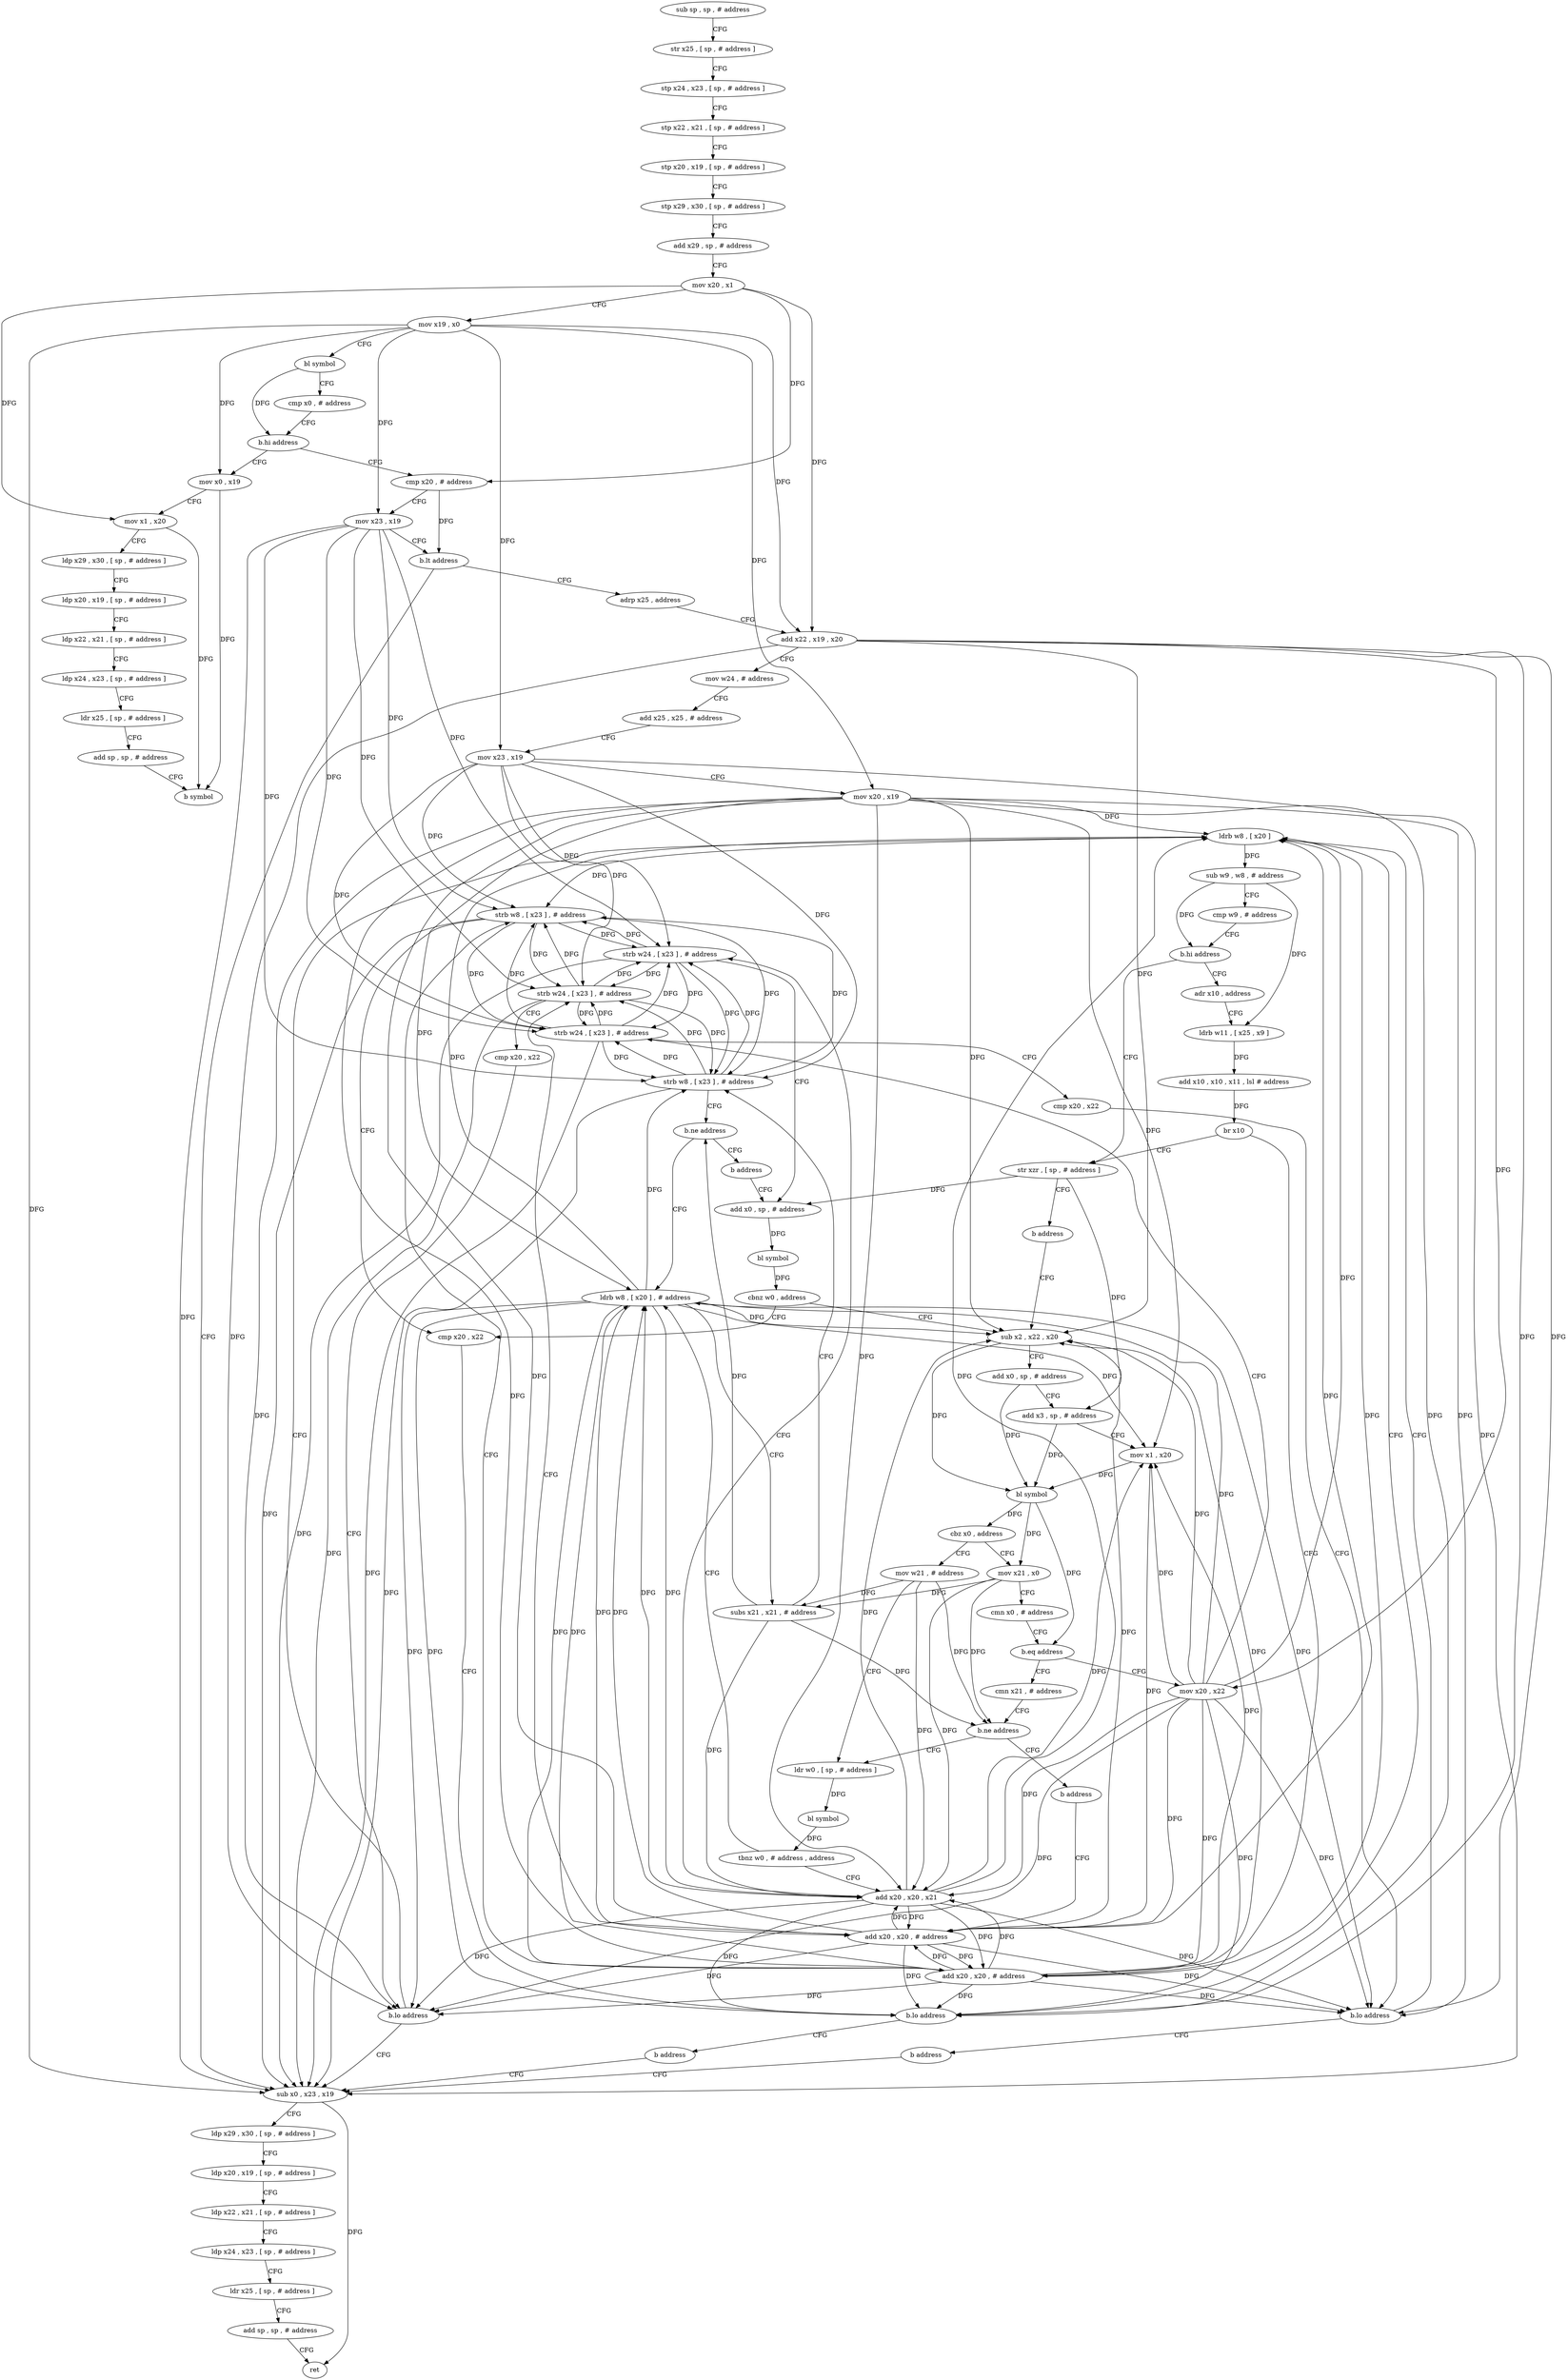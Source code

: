 digraph "func" {
"4264040" [label = "sub sp , sp , # address" ]
"4264044" [label = "str x25 , [ sp , # address ]" ]
"4264048" [label = "stp x24 , x23 , [ sp , # address ]" ]
"4264052" [label = "stp x22 , x21 , [ sp , # address ]" ]
"4264056" [label = "stp x20 , x19 , [ sp , # address ]" ]
"4264060" [label = "stp x29 , x30 , [ sp , # address ]" ]
"4264064" [label = "add x29 , sp , # address" ]
"4264068" [label = "mov x20 , x1" ]
"4264072" [label = "mov x19 , x0" ]
"4264076" [label = "bl symbol" ]
"4264080" [label = "cmp x0 , # address" ]
"4264084" [label = "b.hi address" ]
"4264124" [label = "cmp x20 , # address" ]
"4264088" [label = "mov x0 , x19" ]
"4264128" [label = "mov x23 , x19" ]
"4264132" [label = "b.lt address" ]
"4264360" [label = "sub x0 , x23 , x19" ]
"4264136" [label = "adrp x25 , address" ]
"4264092" [label = "mov x1 , x20" ]
"4264096" [label = "ldp x29 , x30 , [ sp , # address ]" ]
"4264100" [label = "ldp x20 , x19 , [ sp , # address ]" ]
"4264104" [label = "ldp x22 , x21 , [ sp , # address ]" ]
"4264108" [label = "ldp x24 , x23 , [ sp , # address ]" ]
"4264112" [label = "ldr x25 , [ sp , # address ]" ]
"4264116" [label = "add sp , sp , # address" ]
"4264120" [label = "b symbol" ]
"4264364" [label = "ldp x29 , x30 , [ sp , # address ]" ]
"4264368" [label = "ldp x20 , x19 , [ sp , # address ]" ]
"4264372" [label = "ldp x22 , x21 , [ sp , # address ]" ]
"4264376" [label = "ldp x24 , x23 , [ sp , # address ]" ]
"4264380" [label = "ldr x25 , [ sp , # address ]" ]
"4264384" [label = "add sp , sp , # address" ]
"4264388" [label = "ret" ]
"4264140" [label = "add x22 , x19 , x20" ]
"4264144" [label = "mov w24 , # address" ]
"4264148" [label = "add x25 , x25 , # address" ]
"4264152" [label = "mov x23 , x19" ]
"4264156" [label = "mov x20 , x19" ]
"4264160" [label = "ldrb w8 , [ x20 ]" ]
"4264212" [label = "str xzr , [ sp , # address ]" ]
"4264216" [label = "b address" ]
"4264240" [label = "sub x2 , x22 , x20" ]
"4264176" [label = "adr x10 , address" ]
"4264180" [label = "ldrb w11 , [ x25 , x9 ]" ]
"4264184" [label = "add x10 , x10 , x11 , lsl # address" ]
"4264188" [label = "br x10" ]
"4264192" [label = "add x20 , x20 , # address" ]
"4264244" [label = "add x0 , sp , # address" ]
"4264248" [label = "add x3 , sp , # address" ]
"4264252" [label = "mov x1 , x20" ]
"4264256" [label = "bl symbol" ]
"4264260" [label = "cbz x0 , address" ]
"4264288" [label = "mov w21 , # address" ]
"4264264" [label = "mov x21 , x0" ]
"4264196" [label = "strb w8 , [ x23 ] , # address" ]
"4264200" [label = "cmp x20 , x22" ]
"4264292" [label = "ldr w0 , [ sp , # address ]" ]
"4264268" [label = "cmn x0 , # address" ]
"4264272" [label = "b.eq address" ]
"4264324" [label = "mov x20 , x22" ]
"4264276" [label = "cmn x21 , # address" ]
"4264164" [label = "sub w9 , w8 , # address" ]
"4264168" [label = "cmp w9 , # address" ]
"4264172" [label = "b.hi address" ]
"4264208" [label = "b address" ]
"4264220" [label = "add x20 , x20 , x21" ]
"4264224" [label = "strb w24 , [ x23 ] , # address" ]
"4264228" [label = "add x0 , sp , # address" ]
"4264304" [label = "ldrb w8 , [ x20 ] , # address" ]
"4264308" [label = "subs x21 , x21 , # address" ]
"4264312" [label = "strb w8 , [ x23 ] , # address" ]
"4264316" [label = "b.ne address" ]
"4264320" [label = "b address" ]
"4264328" [label = "strb w24 , [ x23 ] , # address" ]
"4264332" [label = "cmp x20 , x22" ]
"4264336" [label = "b.lo address" ]
"4264340" [label = "b address" ]
"4264280" [label = "b.ne address" ]
"4264284" [label = "b address" ]
"4264204" [label = "b.lo address" ]
"4264296" [label = "bl symbol" ]
"4264300" [label = "tbnz w0 , # address , address" ]
"4264344" [label = "add x20 , x20 , # address" ]
"4264232" [label = "bl symbol" ]
"4264236" [label = "cbnz w0 , address" ]
"4264348" [label = "strb w24 , [ x23 ] , # address" ]
"4264352" [label = "cmp x20 , x22" ]
"4264356" [label = "b.lo address" ]
"4264040" -> "4264044" [ label = "CFG" ]
"4264044" -> "4264048" [ label = "CFG" ]
"4264048" -> "4264052" [ label = "CFG" ]
"4264052" -> "4264056" [ label = "CFG" ]
"4264056" -> "4264060" [ label = "CFG" ]
"4264060" -> "4264064" [ label = "CFG" ]
"4264064" -> "4264068" [ label = "CFG" ]
"4264068" -> "4264072" [ label = "CFG" ]
"4264068" -> "4264124" [ label = "DFG" ]
"4264068" -> "4264092" [ label = "DFG" ]
"4264068" -> "4264140" [ label = "DFG" ]
"4264072" -> "4264076" [ label = "CFG" ]
"4264072" -> "4264128" [ label = "DFG" ]
"4264072" -> "4264088" [ label = "DFG" ]
"4264072" -> "4264360" [ label = "DFG" ]
"4264072" -> "4264140" [ label = "DFG" ]
"4264072" -> "4264152" [ label = "DFG" ]
"4264072" -> "4264156" [ label = "DFG" ]
"4264076" -> "4264080" [ label = "CFG" ]
"4264076" -> "4264084" [ label = "DFG" ]
"4264080" -> "4264084" [ label = "CFG" ]
"4264084" -> "4264124" [ label = "CFG" ]
"4264084" -> "4264088" [ label = "CFG" ]
"4264124" -> "4264128" [ label = "CFG" ]
"4264124" -> "4264132" [ label = "DFG" ]
"4264088" -> "4264092" [ label = "CFG" ]
"4264088" -> "4264120" [ label = "DFG" ]
"4264128" -> "4264132" [ label = "CFG" ]
"4264128" -> "4264360" [ label = "DFG" ]
"4264128" -> "4264196" [ label = "DFG" ]
"4264128" -> "4264328" [ label = "DFG" ]
"4264128" -> "4264224" [ label = "DFG" ]
"4264128" -> "4264312" [ label = "DFG" ]
"4264128" -> "4264348" [ label = "DFG" ]
"4264132" -> "4264360" [ label = "CFG" ]
"4264132" -> "4264136" [ label = "CFG" ]
"4264360" -> "4264364" [ label = "CFG" ]
"4264360" -> "4264388" [ label = "DFG" ]
"4264136" -> "4264140" [ label = "CFG" ]
"4264092" -> "4264096" [ label = "CFG" ]
"4264092" -> "4264120" [ label = "DFG" ]
"4264096" -> "4264100" [ label = "CFG" ]
"4264100" -> "4264104" [ label = "CFG" ]
"4264104" -> "4264108" [ label = "CFG" ]
"4264108" -> "4264112" [ label = "CFG" ]
"4264112" -> "4264116" [ label = "CFG" ]
"4264116" -> "4264120" [ label = "CFG" ]
"4264364" -> "4264368" [ label = "CFG" ]
"4264368" -> "4264372" [ label = "CFG" ]
"4264372" -> "4264376" [ label = "CFG" ]
"4264376" -> "4264380" [ label = "CFG" ]
"4264380" -> "4264384" [ label = "CFG" ]
"4264384" -> "4264388" [ label = "CFG" ]
"4264140" -> "4264144" [ label = "CFG" ]
"4264140" -> "4264240" [ label = "DFG" ]
"4264140" -> "4264204" [ label = "DFG" ]
"4264140" -> "4264324" [ label = "DFG" ]
"4264140" -> "4264336" [ label = "DFG" ]
"4264140" -> "4264356" [ label = "DFG" ]
"4264144" -> "4264148" [ label = "CFG" ]
"4264148" -> "4264152" [ label = "CFG" ]
"4264152" -> "4264156" [ label = "CFG" ]
"4264152" -> "4264360" [ label = "DFG" ]
"4264152" -> "4264196" [ label = "DFG" ]
"4264152" -> "4264328" [ label = "DFG" ]
"4264152" -> "4264224" [ label = "DFG" ]
"4264152" -> "4264312" [ label = "DFG" ]
"4264152" -> "4264348" [ label = "DFG" ]
"4264156" -> "4264160" [ label = "DFG" ]
"4264156" -> "4264240" [ label = "DFG" ]
"4264156" -> "4264252" [ label = "DFG" ]
"4264156" -> "4264192" [ label = "DFG" ]
"4264156" -> "4264204" [ label = "DFG" ]
"4264156" -> "4264336" [ label = "DFG" ]
"4264156" -> "4264220" [ label = "DFG" ]
"4264156" -> "4264304" [ label = "DFG" ]
"4264156" -> "4264344" [ label = "DFG" ]
"4264156" -> "4264356" [ label = "DFG" ]
"4264160" -> "4264164" [ label = "DFG" ]
"4264160" -> "4264196" [ label = "DFG" ]
"4264212" -> "4264216" [ label = "CFG" ]
"4264212" -> "4264248" [ label = "DFG" ]
"4264212" -> "4264228" [ label = "DFG" ]
"4264216" -> "4264240" [ label = "CFG" ]
"4264240" -> "4264244" [ label = "CFG" ]
"4264240" -> "4264256" [ label = "DFG" ]
"4264176" -> "4264180" [ label = "CFG" ]
"4264180" -> "4264184" [ label = "DFG" ]
"4264184" -> "4264188" [ label = "DFG" ]
"4264188" -> "4264192" [ label = "CFG" ]
"4264188" -> "4264212" [ label = "CFG" ]
"4264192" -> "4264196" [ label = "CFG" ]
"4264192" -> "4264160" [ label = "DFG" ]
"4264192" -> "4264240" [ label = "DFG" ]
"4264192" -> "4264252" [ label = "DFG" ]
"4264192" -> "4264204" [ label = "DFG" ]
"4264192" -> "4264336" [ label = "DFG" ]
"4264192" -> "4264220" [ label = "DFG" ]
"4264192" -> "4264304" [ label = "DFG" ]
"4264192" -> "4264344" [ label = "DFG" ]
"4264192" -> "4264356" [ label = "DFG" ]
"4264244" -> "4264248" [ label = "CFG" ]
"4264244" -> "4264256" [ label = "DFG" ]
"4264248" -> "4264252" [ label = "CFG" ]
"4264248" -> "4264256" [ label = "DFG" ]
"4264252" -> "4264256" [ label = "DFG" ]
"4264256" -> "4264260" [ label = "DFG" ]
"4264256" -> "4264264" [ label = "DFG" ]
"4264256" -> "4264272" [ label = "DFG" ]
"4264260" -> "4264288" [ label = "CFG" ]
"4264260" -> "4264264" [ label = "CFG" ]
"4264288" -> "4264292" [ label = "CFG" ]
"4264288" -> "4264280" [ label = "DFG" ]
"4264288" -> "4264220" [ label = "DFG" ]
"4264288" -> "4264308" [ label = "DFG" ]
"4264264" -> "4264268" [ label = "CFG" ]
"4264264" -> "4264280" [ label = "DFG" ]
"4264264" -> "4264220" [ label = "DFG" ]
"4264264" -> "4264308" [ label = "DFG" ]
"4264196" -> "4264200" [ label = "CFG" ]
"4264196" -> "4264360" [ label = "DFG" ]
"4264196" -> "4264328" [ label = "DFG" ]
"4264196" -> "4264224" [ label = "DFG" ]
"4264196" -> "4264312" [ label = "DFG" ]
"4264196" -> "4264348" [ label = "DFG" ]
"4264200" -> "4264204" [ label = "CFG" ]
"4264292" -> "4264296" [ label = "DFG" ]
"4264268" -> "4264272" [ label = "CFG" ]
"4264272" -> "4264324" [ label = "CFG" ]
"4264272" -> "4264276" [ label = "CFG" ]
"4264324" -> "4264328" [ label = "CFG" ]
"4264324" -> "4264160" [ label = "DFG" ]
"4264324" -> "4264240" [ label = "DFG" ]
"4264324" -> "4264252" [ label = "DFG" ]
"4264324" -> "4264192" [ label = "DFG" ]
"4264324" -> "4264204" [ label = "DFG" ]
"4264324" -> "4264336" [ label = "DFG" ]
"4264324" -> "4264220" [ label = "DFG" ]
"4264324" -> "4264304" [ label = "DFG" ]
"4264324" -> "4264344" [ label = "DFG" ]
"4264324" -> "4264356" [ label = "DFG" ]
"4264276" -> "4264280" [ label = "CFG" ]
"4264164" -> "4264168" [ label = "CFG" ]
"4264164" -> "4264172" [ label = "DFG" ]
"4264164" -> "4264180" [ label = "DFG" ]
"4264168" -> "4264172" [ label = "CFG" ]
"4264172" -> "4264212" [ label = "CFG" ]
"4264172" -> "4264176" [ label = "CFG" ]
"4264208" -> "4264360" [ label = "CFG" ]
"4264220" -> "4264224" [ label = "CFG" ]
"4264220" -> "4264160" [ label = "DFG" ]
"4264220" -> "4264240" [ label = "DFG" ]
"4264220" -> "4264252" [ label = "DFG" ]
"4264220" -> "4264192" [ label = "DFG" ]
"4264220" -> "4264204" [ label = "DFG" ]
"4264220" -> "4264336" [ label = "DFG" ]
"4264220" -> "4264304" [ label = "DFG" ]
"4264220" -> "4264344" [ label = "DFG" ]
"4264220" -> "4264356" [ label = "DFG" ]
"4264224" -> "4264228" [ label = "CFG" ]
"4264224" -> "4264196" [ label = "DFG" ]
"4264224" -> "4264328" [ label = "DFG" ]
"4264224" -> "4264360" [ label = "DFG" ]
"4264224" -> "4264312" [ label = "DFG" ]
"4264224" -> "4264348" [ label = "DFG" ]
"4264228" -> "4264232" [ label = "DFG" ]
"4264304" -> "4264308" [ label = "CFG" ]
"4264304" -> "4264160" [ label = "DFG" ]
"4264304" -> "4264240" [ label = "DFG" ]
"4264304" -> "4264252" [ label = "DFG" ]
"4264304" -> "4264192" [ label = "DFG" ]
"4264304" -> "4264312" [ label = "DFG" ]
"4264304" -> "4264204" [ label = "DFG" ]
"4264304" -> "4264336" [ label = "DFG" ]
"4264304" -> "4264220" [ label = "DFG" ]
"4264304" -> "4264344" [ label = "DFG" ]
"4264304" -> "4264356" [ label = "DFG" ]
"4264308" -> "4264312" [ label = "CFG" ]
"4264308" -> "4264280" [ label = "DFG" ]
"4264308" -> "4264220" [ label = "DFG" ]
"4264308" -> "4264316" [ label = "DFG" ]
"4264312" -> "4264316" [ label = "CFG" ]
"4264312" -> "4264196" [ label = "DFG" ]
"4264312" -> "4264328" [ label = "DFG" ]
"4264312" -> "4264224" [ label = "DFG" ]
"4264312" -> "4264360" [ label = "DFG" ]
"4264312" -> "4264348" [ label = "DFG" ]
"4264316" -> "4264304" [ label = "CFG" ]
"4264316" -> "4264320" [ label = "CFG" ]
"4264320" -> "4264228" [ label = "CFG" ]
"4264328" -> "4264332" [ label = "CFG" ]
"4264328" -> "4264196" [ label = "DFG" ]
"4264328" -> "4264360" [ label = "DFG" ]
"4264328" -> "4264224" [ label = "DFG" ]
"4264328" -> "4264312" [ label = "DFG" ]
"4264328" -> "4264348" [ label = "DFG" ]
"4264332" -> "4264336" [ label = "CFG" ]
"4264336" -> "4264160" [ label = "CFG" ]
"4264336" -> "4264340" [ label = "CFG" ]
"4264340" -> "4264360" [ label = "CFG" ]
"4264280" -> "4264292" [ label = "CFG" ]
"4264280" -> "4264284" [ label = "CFG" ]
"4264284" -> "4264344" [ label = "CFG" ]
"4264204" -> "4264160" [ label = "CFG" ]
"4264204" -> "4264208" [ label = "CFG" ]
"4264296" -> "4264300" [ label = "DFG" ]
"4264300" -> "4264220" [ label = "CFG" ]
"4264300" -> "4264304" [ label = "CFG" ]
"4264344" -> "4264348" [ label = "CFG" ]
"4264344" -> "4264160" [ label = "DFG" ]
"4264344" -> "4264240" [ label = "DFG" ]
"4264344" -> "4264252" [ label = "DFG" ]
"4264344" -> "4264192" [ label = "DFG" ]
"4264344" -> "4264304" [ label = "DFG" ]
"4264344" -> "4264204" [ label = "DFG" ]
"4264344" -> "4264336" [ label = "DFG" ]
"4264344" -> "4264220" [ label = "DFG" ]
"4264344" -> "4264356" [ label = "DFG" ]
"4264232" -> "4264236" [ label = "DFG" ]
"4264236" -> "4264200" [ label = "CFG" ]
"4264236" -> "4264240" [ label = "CFG" ]
"4264348" -> "4264352" [ label = "CFG" ]
"4264348" -> "4264196" [ label = "DFG" ]
"4264348" -> "4264328" [ label = "DFG" ]
"4264348" -> "4264224" [ label = "DFG" ]
"4264348" -> "4264312" [ label = "DFG" ]
"4264348" -> "4264360" [ label = "DFG" ]
"4264352" -> "4264356" [ label = "CFG" ]
"4264356" -> "4264160" [ label = "CFG" ]
"4264356" -> "4264360" [ label = "CFG" ]
}
